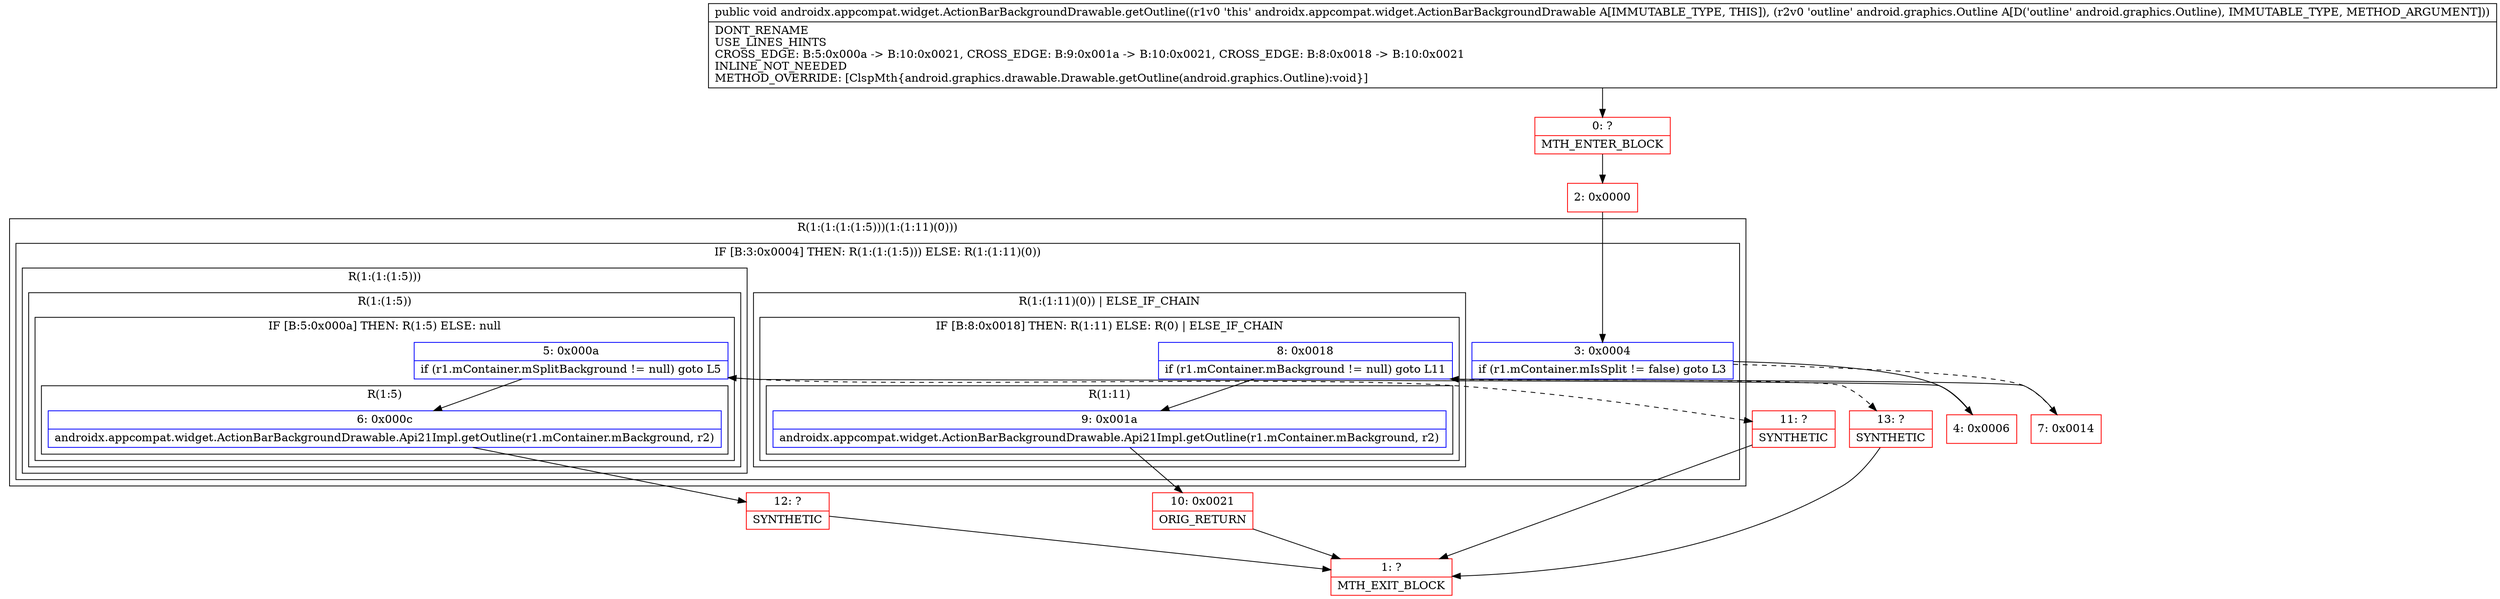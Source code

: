 digraph "CFG forandroidx.appcompat.widget.ActionBarBackgroundDrawable.getOutline(Landroid\/graphics\/Outline;)V" {
subgraph cluster_Region_1952783811 {
label = "R(1:(1:(1:(1:5)))(1:(1:11)(0)))";
node [shape=record,color=blue];
subgraph cluster_IfRegion_1596480904 {
label = "IF [B:3:0x0004] THEN: R(1:(1:(1:5))) ELSE: R(1:(1:11)(0))";
node [shape=record,color=blue];
Node_3 [shape=record,label="{3\:\ 0x0004|if (r1.mContainer.mIsSplit != false) goto L3\l}"];
subgraph cluster_Region_608545246 {
label = "R(1:(1:(1:5)))";
node [shape=record,color=blue];
subgraph cluster_Region_333751287 {
label = "R(1:(1:5))";
node [shape=record,color=blue];
subgraph cluster_IfRegion_1337143117 {
label = "IF [B:5:0x000a] THEN: R(1:5) ELSE: null";
node [shape=record,color=blue];
Node_5 [shape=record,label="{5\:\ 0x000a|if (r1.mContainer.mSplitBackground != null) goto L5\l}"];
subgraph cluster_Region_1391128366 {
label = "R(1:5)";
node [shape=record,color=blue];
Node_6 [shape=record,label="{6\:\ 0x000c|androidx.appcompat.widget.ActionBarBackgroundDrawable.Api21Impl.getOutline(r1.mContainer.mBackground, r2)\l}"];
}
}
}
}
subgraph cluster_Region_1533589492 {
label = "R(1:(1:11)(0)) | ELSE_IF_CHAIN\l";
node [shape=record,color=blue];
subgraph cluster_IfRegion_1839549557 {
label = "IF [B:8:0x0018] THEN: R(1:11) ELSE: R(0) | ELSE_IF_CHAIN\l";
node [shape=record,color=blue];
Node_8 [shape=record,label="{8\:\ 0x0018|if (r1.mContainer.mBackground != null) goto L11\l}"];
subgraph cluster_Region_993714123 {
label = "R(1:11)";
node [shape=record,color=blue];
Node_9 [shape=record,label="{9\:\ 0x001a|androidx.appcompat.widget.ActionBarBackgroundDrawable.Api21Impl.getOutline(r1.mContainer.mBackground, r2)\l}"];
}
subgraph cluster_Region_1051509789 {
label = "R(0)";
node [shape=record,color=blue];
}
}
}
}
}
Node_0 [shape=record,color=red,label="{0\:\ ?|MTH_ENTER_BLOCK\l}"];
Node_2 [shape=record,color=red,label="{2\:\ 0x0000}"];
Node_4 [shape=record,color=red,label="{4\:\ 0x0006}"];
Node_12 [shape=record,color=red,label="{12\:\ ?|SYNTHETIC\l}"];
Node_1 [shape=record,color=red,label="{1\:\ ?|MTH_EXIT_BLOCK\l}"];
Node_11 [shape=record,color=red,label="{11\:\ ?|SYNTHETIC\l}"];
Node_7 [shape=record,color=red,label="{7\:\ 0x0014}"];
Node_10 [shape=record,color=red,label="{10\:\ 0x0021|ORIG_RETURN\l}"];
Node_13 [shape=record,color=red,label="{13\:\ ?|SYNTHETIC\l}"];
MethodNode[shape=record,label="{public void androidx.appcompat.widget.ActionBarBackgroundDrawable.getOutline((r1v0 'this' androidx.appcompat.widget.ActionBarBackgroundDrawable A[IMMUTABLE_TYPE, THIS]), (r2v0 'outline' android.graphics.Outline A[D('outline' android.graphics.Outline), IMMUTABLE_TYPE, METHOD_ARGUMENT]))  | DONT_RENAME\lUSE_LINES_HINTS\lCROSS_EDGE: B:5:0x000a \-\> B:10:0x0021, CROSS_EDGE: B:9:0x001a \-\> B:10:0x0021, CROSS_EDGE: B:8:0x0018 \-\> B:10:0x0021\lINLINE_NOT_NEEDED\lMETHOD_OVERRIDE: [ClspMth\{android.graphics.drawable.Drawable.getOutline(android.graphics.Outline):void\}]\l}"];
MethodNode -> Node_0;Node_3 -> Node_4;
Node_3 -> Node_7[style=dashed];
Node_5 -> Node_6;
Node_5 -> Node_11[style=dashed];
Node_6 -> Node_12;
Node_8 -> Node_9;
Node_8 -> Node_13[style=dashed];
Node_9 -> Node_10;
Node_0 -> Node_2;
Node_2 -> Node_3;
Node_4 -> Node_5;
Node_12 -> Node_1;
Node_11 -> Node_1;
Node_7 -> Node_8;
Node_10 -> Node_1;
Node_13 -> Node_1;
}

